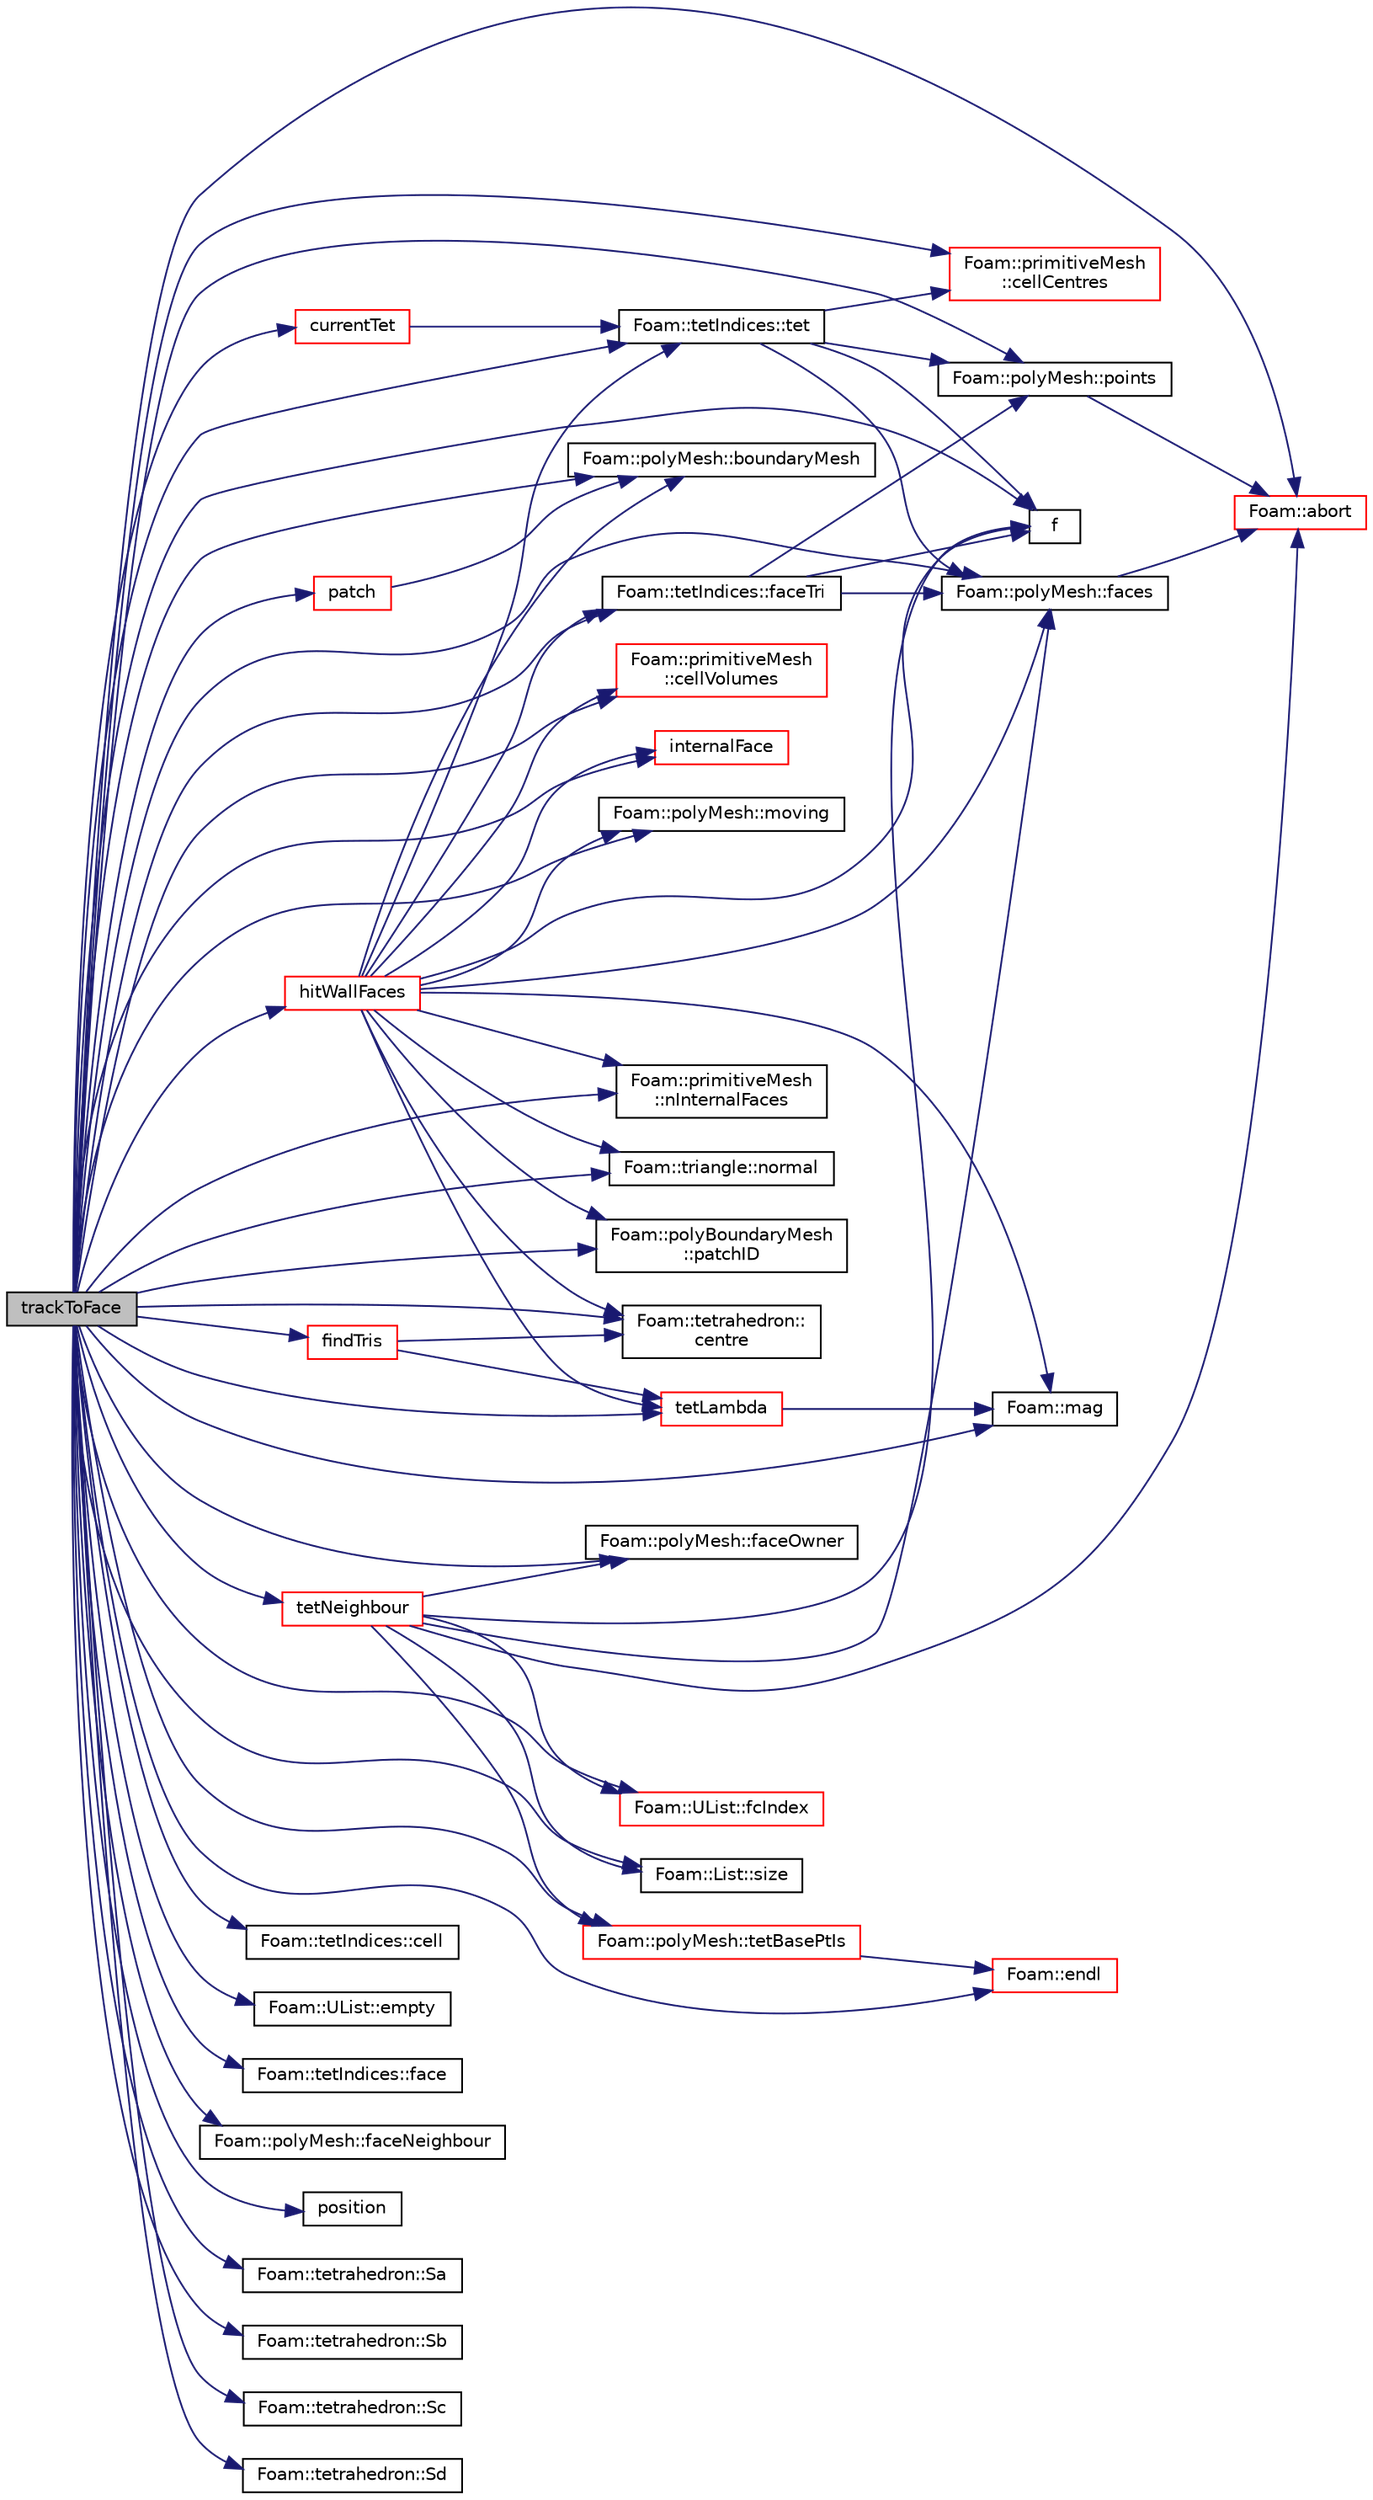 digraph "trackToFace"
{
  bgcolor="transparent";
  edge [fontname="Helvetica",fontsize="10",labelfontname="Helvetica",labelfontsize="10"];
  node [fontname="Helvetica",fontsize="10",shape=record];
  rankdir="LR";
  Node1 [label="trackToFace",height=0.2,width=0.4,color="black", fillcolor="grey75", style="filled", fontcolor="black"];
  Node1 -> Node2 [color="midnightblue",fontsize="10",style="solid",fontname="Helvetica"];
  Node2 [label="Foam::abort",height=0.2,width=0.4,color="red",URL="$a10936.html#a447107a607d03e417307c203fa5fb44b"];
  Node1 -> Node3 [color="midnightblue",fontsize="10",style="solid",fontname="Helvetica"];
  Node3 [label="Foam::polyMesh::boundaryMesh",height=0.2,width=0.4,color="black",URL="$a01961.html#a6b7f5ba89250dbd7a1c6c7860ab60fe3",tooltip="Return boundary mesh. "];
  Node1 -> Node4 [color="midnightblue",fontsize="10",style="solid",fontname="Helvetica"];
  Node4 [label="Foam::tetIndices::cell",height=0.2,width=0.4,color="black",URL="$a02662.html#abd964e612948e0da2bdb37221829aa37",tooltip="Return the cell. "];
  Node1 -> Node5 [color="midnightblue",fontsize="10",style="solid",fontname="Helvetica"];
  Node5 [label="Foam::primitiveMesh\l::cellCentres",height=0.2,width=0.4,color="red",URL="$a02020.html#a18743c2f09a076c507cadbb35a86fb24"];
  Node1 -> Node6 [color="midnightblue",fontsize="10",style="solid",fontname="Helvetica"];
  Node6 [label="Foam::primitiveMesh\l::cellVolumes",height=0.2,width=0.4,color="red",URL="$a02020.html#a621f5b7ca5ac8ff001bcdbeefaad7f7a"];
  Node1 -> Node7 [color="midnightblue",fontsize="10",style="solid",fontname="Helvetica"];
  Node7 [label="Foam::tetrahedron::\lcentre",height=0.2,width=0.4,color="black",URL="$a02666.html#aa827cbb8a8c37bb9d4e1ef7eaa234792",tooltip="Return centre (centroid) "];
  Node1 -> Node8 [color="midnightblue",fontsize="10",style="solid",fontname="Helvetica"];
  Node8 [label="currentTet",height=0.2,width=0.4,color="red",URL="$a01819.html#abf255c0dee628f603584a5f29c157931",tooltip="Return the geometry of the current tet that the. "];
  Node8 -> Node9 [color="midnightblue",fontsize="10",style="solid",fontname="Helvetica"];
  Node9 [label="Foam::tetIndices::tet",height=0.2,width=0.4,color="black",URL="$a02662.html#abb6833818ccf906c21e0a434a44c7f8e",tooltip="Return the geometry corresponding to this tet from the. "];
  Node9 -> Node10 [color="midnightblue",fontsize="10",style="solid",fontname="Helvetica"];
  Node10 [label="Foam::polyMesh::points",height=0.2,width=0.4,color="black",URL="$a01961.html#a084ae534298576408f063a6b3b820959",tooltip="Return raw points. "];
  Node10 -> Node2 [color="midnightblue",fontsize="10",style="solid",fontname="Helvetica"];
  Node9 -> Node11 [color="midnightblue",fontsize="10",style="solid",fontname="Helvetica"];
  Node11 [label="Foam::polyMesh::faces",height=0.2,width=0.4,color="black",URL="$a01961.html#a4434536d50d4c14116249da802a1e2b2",tooltip="Return raw faces. "];
  Node11 -> Node2 [color="midnightblue",fontsize="10",style="solid",fontname="Helvetica"];
  Node9 -> Node5 [color="midnightblue",fontsize="10",style="solid",fontname="Helvetica"];
  Node9 -> Node12 [color="midnightblue",fontsize="10",style="solid",fontname="Helvetica"];
  Node12 [label="f",height=0.2,width=0.4,color="black",URL="$a04068.html#a888be93833ac7a23170555c69c690288"];
  Node1 -> Node13 [color="midnightblue",fontsize="10",style="solid",fontname="Helvetica"];
  Node13 [label="Foam::UList::empty",height=0.2,width=0.4,color="black",URL="$a02849.html#ac6e61de369e994009e36f344f99c15ad",tooltip="Return true if the UList is empty (ie, size() is zero) "];
  Node1 -> Node14 [color="midnightblue",fontsize="10",style="solid",fontname="Helvetica"];
  Node14 [label="Foam::endl",height=0.2,width=0.4,color="red",URL="$a10936.html#a2db8fe02a0d3909e9351bb4275b23ce4",tooltip="Add newline and flush stream. "];
  Node1 -> Node12 [color="midnightblue",fontsize="10",style="solid",fontname="Helvetica"];
  Node1 -> Node15 [color="midnightblue",fontsize="10",style="solid",fontname="Helvetica"];
  Node15 [label="Foam::tetIndices::face",height=0.2,width=0.4,color="black",URL="$a02662.html#aa7c10231d818b82cefb2bb4ef6d92494",tooltip="Return the face. "];
  Node1 -> Node16 [color="midnightblue",fontsize="10",style="solid",fontname="Helvetica"];
  Node16 [label="Foam::polyMesh::faceNeighbour",height=0.2,width=0.4,color="black",URL="$a01961.html#ad03ef02786858ab9d5e2776a4731c77c",tooltip="Return face neighbour. "];
  Node1 -> Node17 [color="midnightblue",fontsize="10",style="solid",fontname="Helvetica"];
  Node17 [label="Foam::polyMesh::faceOwner",height=0.2,width=0.4,color="black",URL="$a01961.html#a6d4def83436c9aa4dc68e8e42c5cf268",tooltip="Return face owner. "];
  Node1 -> Node11 [color="midnightblue",fontsize="10",style="solid",fontname="Helvetica"];
  Node1 -> Node18 [color="midnightblue",fontsize="10",style="solid",fontname="Helvetica"];
  Node18 [label="Foam::tetIndices::faceTri",height=0.2,width=0.4,color="black",URL="$a02662.html#ad07ec7e5f97159ccc9a01f9af7b89716",tooltip="Return the geometry corresponding to the tri on the. "];
  Node18 -> Node10 [color="midnightblue",fontsize="10",style="solid",fontname="Helvetica"];
  Node18 -> Node11 [color="midnightblue",fontsize="10",style="solid",fontname="Helvetica"];
  Node18 -> Node12 [color="midnightblue",fontsize="10",style="solid",fontname="Helvetica"];
  Node1 -> Node19 [color="midnightblue",fontsize="10",style="solid",fontname="Helvetica"];
  Node19 [label="Foam::UList::fcIndex",height=0.2,width=0.4,color="red",URL="$a02849.html#af4d05e19e6cdc80f0c7acd5bbe250f69",tooltip="Return the forward circular index, i.e. the next index. "];
  Node1 -> Node20 [color="midnightblue",fontsize="10",style="solid",fontname="Helvetica"];
  Node20 [label="findTris",height=0.2,width=0.4,color="red",URL="$a01819.html#ad3d0cd0f336de0fc99ee257019aa339e",tooltip="Find the tet tri faces between position and tet centre. "];
  Node20 -> Node7 [color="midnightblue",fontsize="10",style="solid",fontname="Helvetica"];
  Node20 -> Node21 [color="midnightblue",fontsize="10",style="solid",fontname="Helvetica"];
  Node21 [label="tetLambda",height=0.2,width=0.4,color="red",URL="$a01819.html#ac561a31571d2f238219e0fc0cfe708df",tooltip="Find the lambda value for the line to-from across the. "];
  Node21 -> Node22 [color="midnightblue",fontsize="10",style="solid",fontname="Helvetica"];
  Node22 [label="Foam::mag",height=0.2,width=0.4,color="black",URL="$a10936.html#a929da2a3fdcf3dacbbe0487d3a330dae"];
  Node1 -> Node23 [color="midnightblue",fontsize="10",style="solid",fontname="Helvetica"];
  Node23 [label="hitWallFaces",height=0.2,width=0.4,color="red",URL="$a01819.html#abf78981c0a99e9f135ebc37efcfd1544"];
  Node23 -> Node3 [color="midnightblue",fontsize="10",style="solid",fontname="Helvetica"];
  Node23 -> Node6 [color="midnightblue",fontsize="10",style="solid",fontname="Helvetica"];
  Node23 -> Node7 [color="midnightblue",fontsize="10",style="solid",fontname="Helvetica"];
  Node23 -> Node12 [color="midnightblue",fontsize="10",style="solid",fontname="Helvetica"];
  Node23 -> Node11 [color="midnightblue",fontsize="10",style="solid",fontname="Helvetica"];
  Node23 -> Node18 [color="midnightblue",fontsize="10",style="solid",fontname="Helvetica"];
  Node23 -> Node24 [color="midnightblue",fontsize="10",style="solid",fontname="Helvetica"];
  Node24 [label="internalFace",height=0.2,width=0.4,color="red",URL="$a01819.html#aa473e18c91bdf2aec87e06a7fa223e55",tooltip="Is this global face an internal face? "];
  Node23 -> Node22 [color="midnightblue",fontsize="10",style="solid",fontname="Helvetica"];
  Node23 -> Node25 [color="midnightblue",fontsize="10",style="solid",fontname="Helvetica"];
  Node25 [label="Foam::polyMesh::moving",height=0.2,width=0.4,color="black",URL="$a01961.html#acf4d608f7e0fe874d68b2d9c15e73974",tooltip="Is mesh moving. "];
  Node23 -> Node26 [color="midnightblue",fontsize="10",style="solid",fontname="Helvetica"];
  Node26 [label="Foam::primitiveMesh\l::nInternalFaces",height=0.2,width=0.4,color="black",URL="$a02020.html#aa1eec60bd258a70018b8ffda0dced7bb"];
  Node23 -> Node27 [color="midnightblue",fontsize="10",style="solid",fontname="Helvetica"];
  Node27 [label="Foam::triangle::normal",height=0.2,width=0.4,color="black",URL="$a02772.html#a963c106e06be61ecce2fde38b05b5989",tooltip="Return vector normal. "];
  Node23 -> Node28 [color="midnightblue",fontsize="10",style="solid",fontname="Helvetica"];
  Node28 [label="Foam::polyBoundaryMesh\l::patchID",height=0.2,width=0.4,color="black",URL="$a01955.html#aa3446017bbf9e5b33aff322cb86f2072",tooltip="Per boundary face label the patch index. "];
  Node23 -> Node9 [color="midnightblue",fontsize="10",style="solid",fontname="Helvetica"];
  Node23 -> Node21 [color="midnightblue",fontsize="10",style="solid",fontname="Helvetica"];
  Node1 -> Node24 [color="midnightblue",fontsize="10",style="solid",fontname="Helvetica"];
  Node1 -> Node22 [color="midnightblue",fontsize="10",style="solid",fontname="Helvetica"];
  Node1 -> Node25 [color="midnightblue",fontsize="10",style="solid",fontname="Helvetica"];
  Node1 -> Node26 [color="midnightblue",fontsize="10",style="solid",fontname="Helvetica"];
  Node1 -> Node27 [color="midnightblue",fontsize="10",style="solid",fontname="Helvetica"];
  Node1 -> Node29 [color="midnightblue",fontsize="10",style="solid",fontname="Helvetica"];
  Node29 [label="patch",height=0.2,width=0.4,color="red",URL="$a01819.html#a257c13c7f5477eef49d384a5d591f8e3",tooltip="Which patch is particle on. "];
  Node29 -> Node3 [color="midnightblue",fontsize="10",style="solid",fontname="Helvetica"];
  Node1 -> Node28 [color="midnightblue",fontsize="10",style="solid",fontname="Helvetica"];
  Node1 -> Node10 [color="midnightblue",fontsize="10",style="solid",fontname="Helvetica"];
  Node1 -> Node30 [color="midnightblue",fontsize="10",style="solid",fontname="Helvetica"];
  Node30 [label="position",height=0.2,width=0.4,color="black",URL="$a01819.html#af167c3a382515b6794c6233849beecbb",tooltip="Return current particle position. "];
  Node1 -> Node31 [color="midnightblue",fontsize="10",style="solid",fontname="Helvetica"];
  Node31 [label="Foam::tetrahedron::Sa",height=0.2,width=0.4,color="black",URL="$a02666.html#aa2096ae8f9a3a42abaf01bba3e534f42",tooltip="Return face normal. "];
  Node1 -> Node32 [color="midnightblue",fontsize="10",style="solid",fontname="Helvetica"];
  Node32 [label="Foam::tetrahedron::Sb",height=0.2,width=0.4,color="black",URL="$a02666.html#adcf3a162010529233d73c393bcaddcfb"];
  Node1 -> Node33 [color="midnightblue",fontsize="10",style="solid",fontname="Helvetica"];
  Node33 [label="Foam::tetrahedron::Sc",height=0.2,width=0.4,color="black",URL="$a02666.html#ac0ea1d63cf35356030990b3bcfb87689"];
  Node1 -> Node34 [color="midnightblue",fontsize="10",style="solid",fontname="Helvetica"];
  Node34 [label="Foam::tetrahedron::Sd",height=0.2,width=0.4,color="black",URL="$a02666.html#aba63a50555b995f5ecfc61ec08fa699a"];
  Node1 -> Node35 [color="midnightblue",fontsize="10",style="solid",fontname="Helvetica"];
  Node35 [label="Foam::List::size",height=0.2,width=0.4,color="black",URL="$a01397.html#a8a5f6fa29bd4b500caf186f60245b384",tooltip="Override size to be inconsistent with allocated storage. "];
  Node1 -> Node9 [color="midnightblue",fontsize="10",style="solid",fontname="Helvetica"];
  Node1 -> Node36 [color="midnightblue",fontsize="10",style="solid",fontname="Helvetica"];
  Node36 [label="Foam::polyMesh::tetBasePtIs",height=0.2,width=0.4,color="red",URL="$a01961.html#af5d47c5deccb842cb4b331facc1aa22a",tooltip="Return the tetBasePtIs. "];
  Node36 -> Node14 [color="midnightblue",fontsize="10",style="solid",fontname="Helvetica"];
  Node1 -> Node21 [color="midnightblue",fontsize="10",style="solid",fontname="Helvetica"];
  Node1 -> Node37 [color="midnightblue",fontsize="10",style="solid",fontname="Helvetica"];
  Node37 [label="tetNeighbour",height=0.2,width=0.4,color="red",URL="$a01819.html#a346b0d2e5e19c928f696668d3f9d0776",tooltip="Modify the tet owner data by crossing triI. "];
  Node37 -> Node2 [color="midnightblue",fontsize="10",style="solid",fontname="Helvetica"];
  Node37 -> Node12 [color="midnightblue",fontsize="10",style="solid",fontname="Helvetica"];
  Node37 -> Node17 [color="midnightblue",fontsize="10",style="solid",fontname="Helvetica"];
  Node37 -> Node11 [color="midnightblue",fontsize="10",style="solid",fontname="Helvetica"];
  Node37 -> Node19 [color="midnightblue",fontsize="10",style="solid",fontname="Helvetica"];
  Node37 -> Node35 [color="midnightblue",fontsize="10",style="solid",fontname="Helvetica"];
  Node37 -> Node36 [color="midnightblue",fontsize="10",style="solid",fontname="Helvetica"];
}
